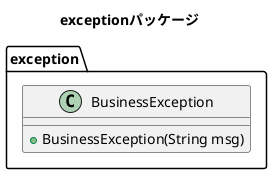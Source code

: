 @startuml

title exceptionパッケージ
left to right direction

package exception{
    class BusinessException{
        + BusinessException(String msg)
    }
}

@enduml